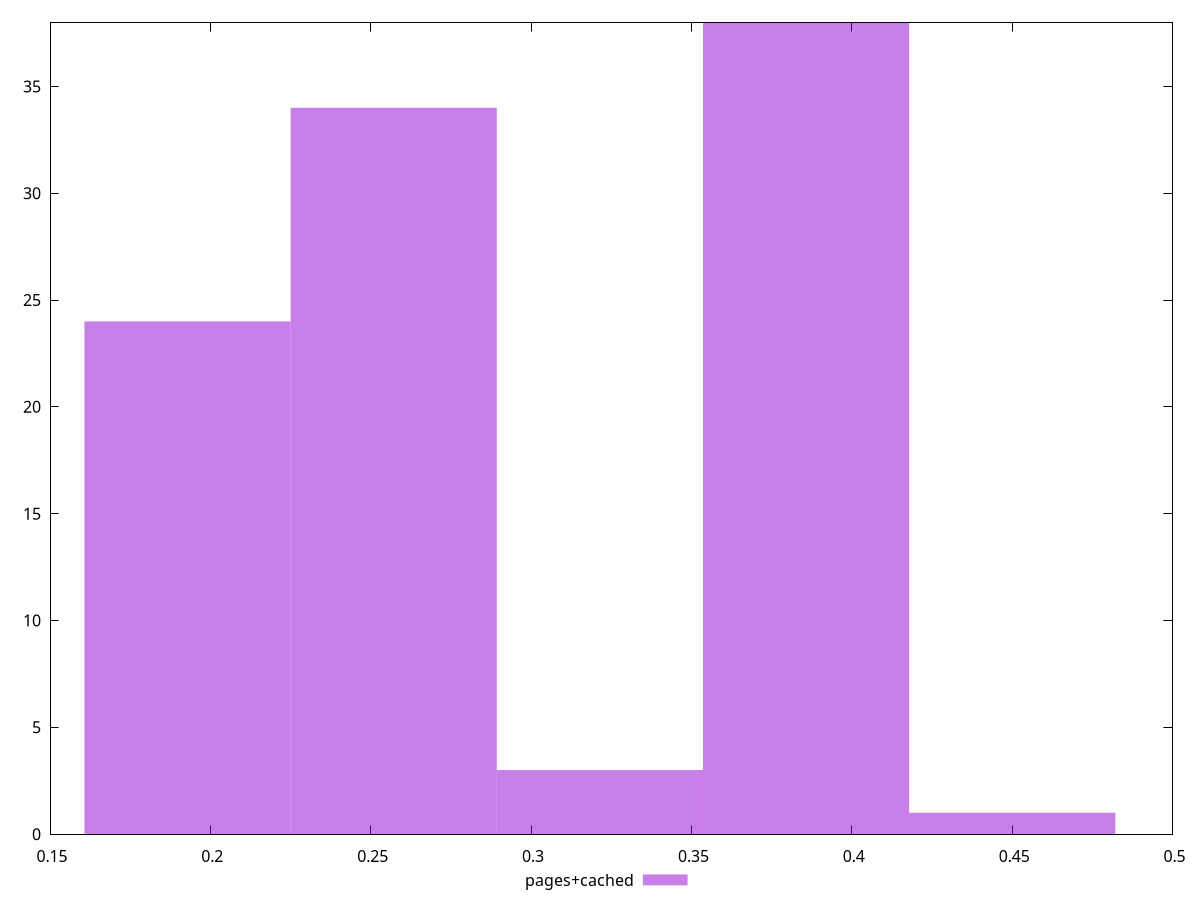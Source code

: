 $_pagesCached <<EOF
0.45003386341949575 1
0.2571622076682833 34
0.3857433115024249 38
0.19287165575121246 24
0.32145275958535413 3
EOF
set key outside below
set terminal pngcairo
set output "report_00005_2020-11-02T22-26-11.212Z/cumulative-layout-shift/pages+cached//raw_hist.png"
set yrange [0:38]
set boxwidth 0.06429055191707082
set style fill transparent solid 0.5 noborder
plot $_pagesCached title "pages+cached" with boxes ,